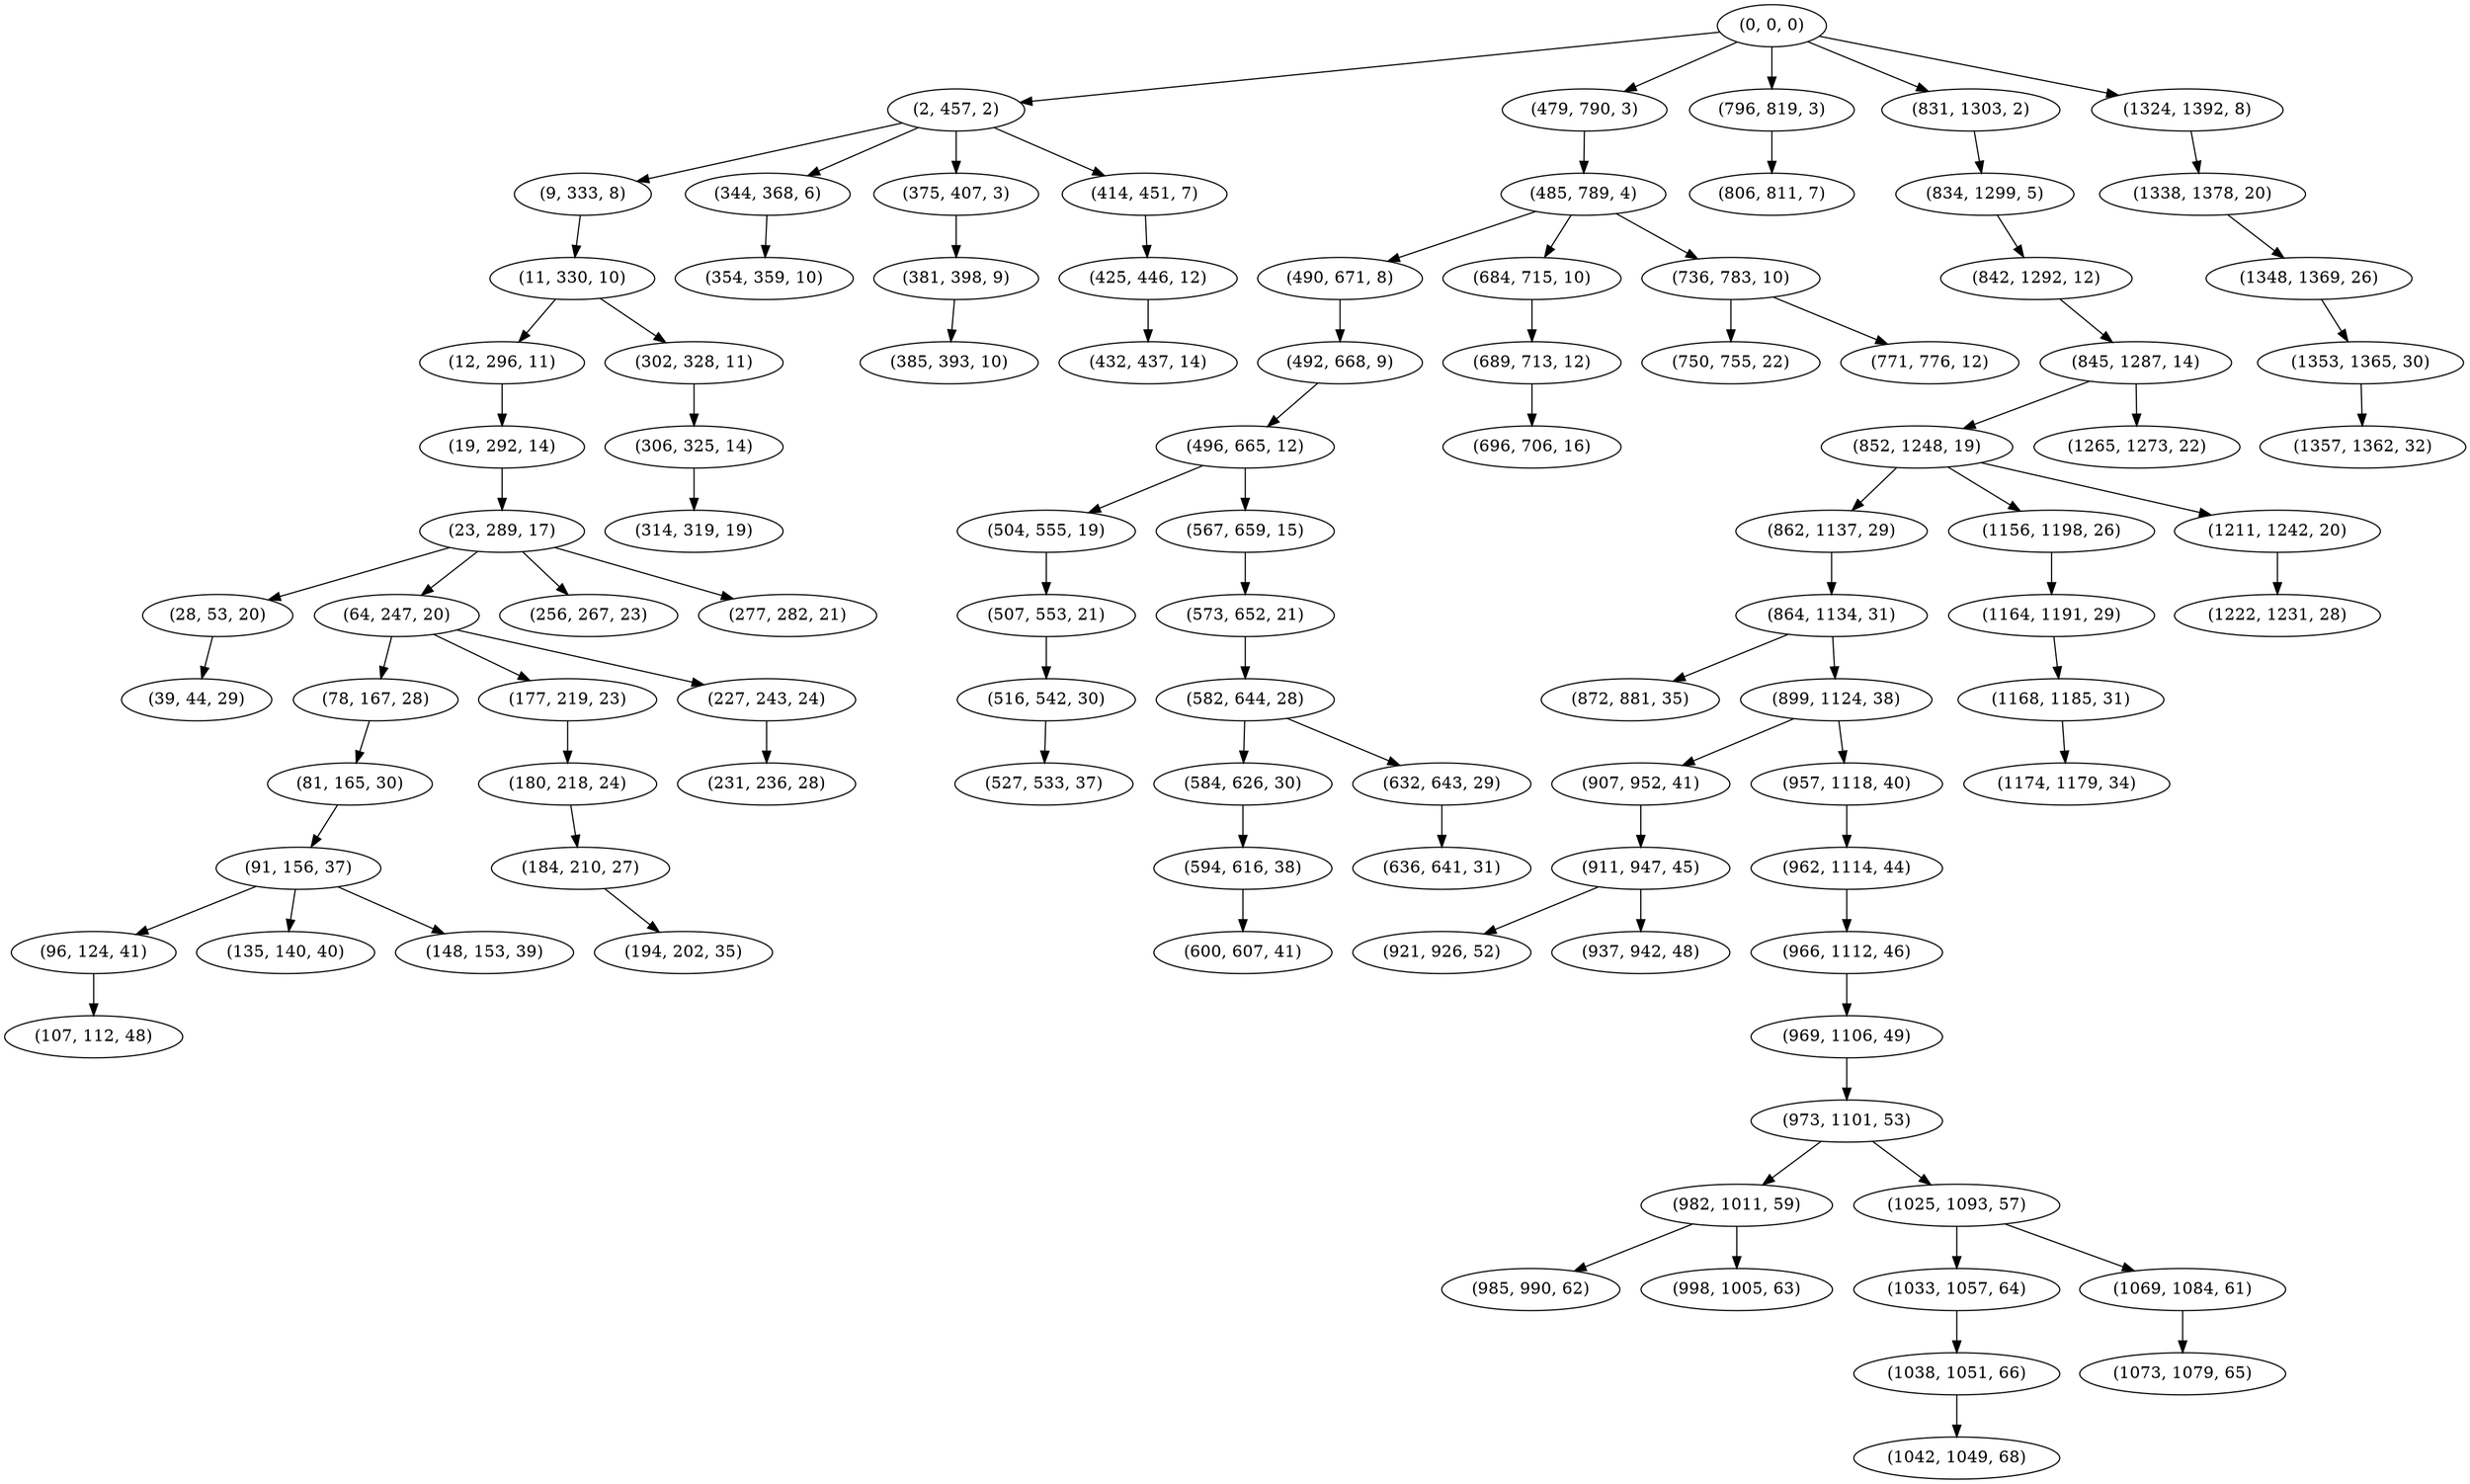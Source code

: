 digraph tree {
    "(0, 0, 0)";
    "(2, 457, 2)";
    "(9, 333, 8)";
    "(11, 330, 10)";
    "(12, 296, 11)";
    "(19, 292, 14)";
    "(23, 289, 17)";
    "(28, 53, 20)";
    "(39, 44, 29)";
    "(64, 247, 20)";
    "(78, 167, 28)";
    "(81, 165, 30)";
    "(91, 156, 37)";
    "(96, 124, 41)";
    "(107, 112, 48)";
    "(135, 140, 40)";
    "(148, 153, 39)";
    "(177, 219, 23)";
    "(180, 218, 24)";
    "(184, 210, 27)";
    "(194, 202, 35)";
    "(227, 243, 24)";
    "(231, 236, 28)";
    "(256, 267, 23)";
    "(277, 282, 21)";
    "(302, 328, 11)";
    "(306, 325, 14)";
    "(314, 319, 19)";
    "(344, 368, 6)";
    "(354, 359, 10)";
    "(375, 407, 3)";
    "(381, 398, 9)";
    "(385, 393, 10)";
    "(414, 451, 7)";
    "(425, 446, 12)";
    "(432, 437, 14)";
    "(479, 790, 3)";
    "(485, 789, 4)";
    "(490, 671, 8)";
    "(492, 668, 9)";
    "(496, 665, 12)";
    "(504, 555, 19)";
    "(507, 553, 21)";
    "(516, 542, 30)";
    "(527, 533, 37)";
    "(567, 659, 15)";
    "(573, 652, 21)";
    "(582, 644, 28)";
    "(584, 626, 30)";
    "(594, 616, 38)";
    "(600, 607, 41)";
    "(632, 643, 29)";
    "(636, 641, 31)";
    "(684, 715, 10)";
    "(689, 713, 12)";
    "(696, 706, 16)";
    "(736, 783, 10)";
    "(750, 755, 22)";
    "(771, 776, 12)";
    "(796, 819, 3)";
    "(806, 811, 7)";
    "(831, 1303, 2)";
    "(834, 1299, 5)";
    "(842, 1292, 12)";
    "(845, 1287, 14)";
    "(852, 1248, 19)";
    "(862, 1137, 29)";
    "(864, 1134, 31)";
    "(872, 881, 35)";
    "(899, 1124, 38)";
    "(907, 952, 41)";
    "(911, 947, 45)";
    "(921, 926, 52)";
    "(937, 942, 48)";
    "(957, 1118, 40)";
    "(962, 1114, 44)";
    "(966, 1112, 46)";
    "(969, 1106, 49)";
    "(973, 1101, 53)";
    "(982, 1011, 59)";
    "(985, 990, 62)";
    "(998, 1005, 63)";
    "(1025, 1093, 57)";
    "(1033, 1057, 64)";
    "(1038, 1051, 66)";
    "(1042, 1049, 68)";
    "(1069, 1084, 61)";
    "(1073, 1079, 65)";
    "(1156, 1198, 26)";
    "(1164, 1191, 29)";
    "(1168, 1185, 31)";
    "(1174, 1179, 34)";
    "(1211, 1242, 20)";
    "(1222, 1231, 28)";
    "(1265, 1273, 22)";
    "(1324, 1392, 8)";
    "(1338, 1378, 20)";
    "(1348, 1369, 26)";
    "(1353, 1365, 30)";
    "(1357, 1362, 32)";
    "(0, 0, 0)" -> "(2, 457, 2)";
    "(0, 0, 0)" -> "(479, 790, 3)";
    "(0, 0, 0)" -> "(796, 819, 3)";
    "(0, 0, 0)" -> "(831, 1303, 2)";
    "(0, 0, 0)" -> "(1324, 1392, 8)";
    "(2, 457, 2)" -> "(9, 333, 8)";
    "(2, 457, 2)" -> "(344, 368, 6)";
    "(2, 457, 2)" -> "(375, 407, 3)";
    "(2, 457, 2)" -> "(414, 451, 7)";
    "(9, 333, 8)" -> "(11, 330, 10)";
    "(11, 330, 10)" -> "(12, 296, 11)";
    "(11, 330, 10)" -> "(302, 328, 11)";
    "(12, 296, 11)" -> "(19, 292, 14)";
    "(19, 292, 14)" -> "(23, 289, 17)";
    "(23, 289, 17)" -> "(28, 53, 20)";
    "(23, 289, 17)" -> "(64, 247, 20)";
    "(23, 289, 17)" -> "(256, 267, 23)";
    "(23, 289, 17)" -> "(277, 282, 21)";
    "(28, 53, 20)" -> "(39, 44, 29)";
    "(64, 247, 20)" -> "(78, 167, 28)";
    "(64, 247, 20)" -> "(177, 219, 23)";
    "(64, 247, 20)" -> "(227, 243, 24)";
    "(78, 167, 28)" -> "(81, 165, 30)";
    "(81, 165, 30)" -> "(91, 156, 37)";
    "(91, 156, 37)" -> "(96, 124, 41)";
    "(91, 156, 37)" -> "(135, 140, 40)";
    "(91, 156, 37)" -> "(148, 153, 39)";
    "(96, 124, 41)" -> "(107, 112, 48)";
    "(177, 219, 23)" -> "(180, 218, 24)";
    "(180, 218, 24)" -> "(184, 210, 27)";
    "(184, 210, 27)" -> "(194, 202, 35)";
    "(227, 243, 24)" -> "(231, 236, 28)";
    "(302, 328, 11)" -> "(306, 325, 14)";
    "(306, 325, 14)" -> "(314, 319, 19)";
    "(344, 368, 6)" -> "(354, 359, 10)";
    "(375, 407, 3)" -> "(381, 398, 9)";
    "(381, 398, 9)" -> "(385, 393, 10)";
    "(414, 451, 7)" -> "(425, 446, 12)";
    "(425, 446, 12)" -> "(432, 437, 14)";
    "(479, 790, 3)" -> "(485, 789, 4)";
    "(485, 789, 4)" -> "(490, 671, 8)";
    "(485, 789, 4)" -> "(684, 715, 10)";
    "(485, 789, 4)" -> "(736, 783, 10)";
    "(490, 671, 8)" -> "(492, 668, 9)";
    "(492, 668, 9)" -> "(496, 665, 12)";
    "(496, 665, 12)" -> "(504, 555, 19)";
    "(496, 665, 12)" -> "(567, 659, 15)";
    "(504, 555, 19)" -> "(507, 553, 21)";
    "(507, 553, 21)" -> "(516, 542, 30)";
    "(516, 542, 30)" -> "(527, 533, 37)";
    "(567, 659, 15)" -> "(573, 652, 21)";
    "(573, 652, 21)" -> "(582, 644, 28)";
    "(582, 644, 28)" -> "(584, 626, 30)";
    "(582, 644, 28)" -> "(632, 643, 29)";
    "(584, 626, 30)" -> "(594, 616, 38)";
    "(594, 616, 38)" -> "(600, 607, 41)";
    "(632, 643, 29)" -> "(636, 641, 31)";
    "(684, 715, 10)" -> "(689, 713, 12)";
    "(689, 713, 12)" -> "(696, 706, 16)";
    "(736, 783, 10)" -> "(750, 755, 22)";
    "(736, 783, 10)" -> "(771, 776, 12)";
    "(796, 819, 3)" -> "(806, 811, 7)";
    "(831, 1303, 2)" -> "(834, 1299, 5)";
    "(834, 1299, 5)" -> "(842, 1292, 12)";
    "(842, 1292, 12)" -> "(845, 1287, 14)";
    "(845, 1287, 14)" -> "(852, 1248, 19)";
    "(845, 1287, 14)" -> "(1265, 1273, 22)";
    "(852, 1248, 19)" -> "(862, 1137, 29)";
    "(852, 1248, 19)" -> "(1156, 1198, 26)";
    "(852, 1248, 19)" -> "(1211, 1242, 20)";
    "(862, 1137, 29)" -> "(864, 1134, 31)";
    "(864, 1134, 31)" -> "(872, 881, 35)";
    "(864, 1134, 31)" -> "(899, 1124, 38)";
    "(899, 1124, 38)" -> "(907, 952, 41)";
    "(899, 1124, 38)" -> "(957, 1118, 40)";
    "(907, 952, 41)" -> "(911, 947, 45)";
    "(911, 947, 45)" -> "(921, 926, 52)";
    "(911, 947, 45)" -> "(937, 942, 48)";
    "(957, 1118, 40)" -> "(962, 1114, 44)";
    "(962, 1114, 44)" -> "(966, 1112, 46)";
    "(966, 1112, 46)" -> "(969, 1106, 49)";
    "(969, 1106, 49)" -> "(973, 1101, 53)";
    "(973, 1101, 53)" -> "(982, 1011, 59)";
    "(973, 1101, 53)" -> "(1025, 1093, 57)";
    "(982, 1011, 59)" -> "(985, 990, 62)";
    "(982, 1011, 59)" -> "(998, 1005, 63)";
    "(1025, 1093, 57)" -> "(1033, 1057, 64)";
    "(1025, 1093, 57)" -> "(1069, 1084, 61)";
    "(1033, 1057, 64)" -> "(1038, 1051, 66)";
    "(1038, 1051, 66)" -> "(1042, 1049, 68)";
    "(1069, 1084, 61)" -> "(1073, 1079, 65)";
    "(1156, 1198, 26)" -> "(1164, 1191, 29)";
    "(1164, 1191, 29)" -> "(1168, 1185, 31)";
    "(1168, 1185, 31)" -> "(1174, 1179, 34)";
    "(1211, 1242, 20)" -> "(1222, 1231, 28)";
    "(1324, 1392, 8)" -> "(1338, 1378, 20)";
    "(1338, 1378, 20)" -> "(1348, 1369, 26)";
    "(1348, 1369, 26)" -> "(1353, 1365, 30)";
    "(1353, 1365, 30)" -> "(1357, 1362, 32)";
}
